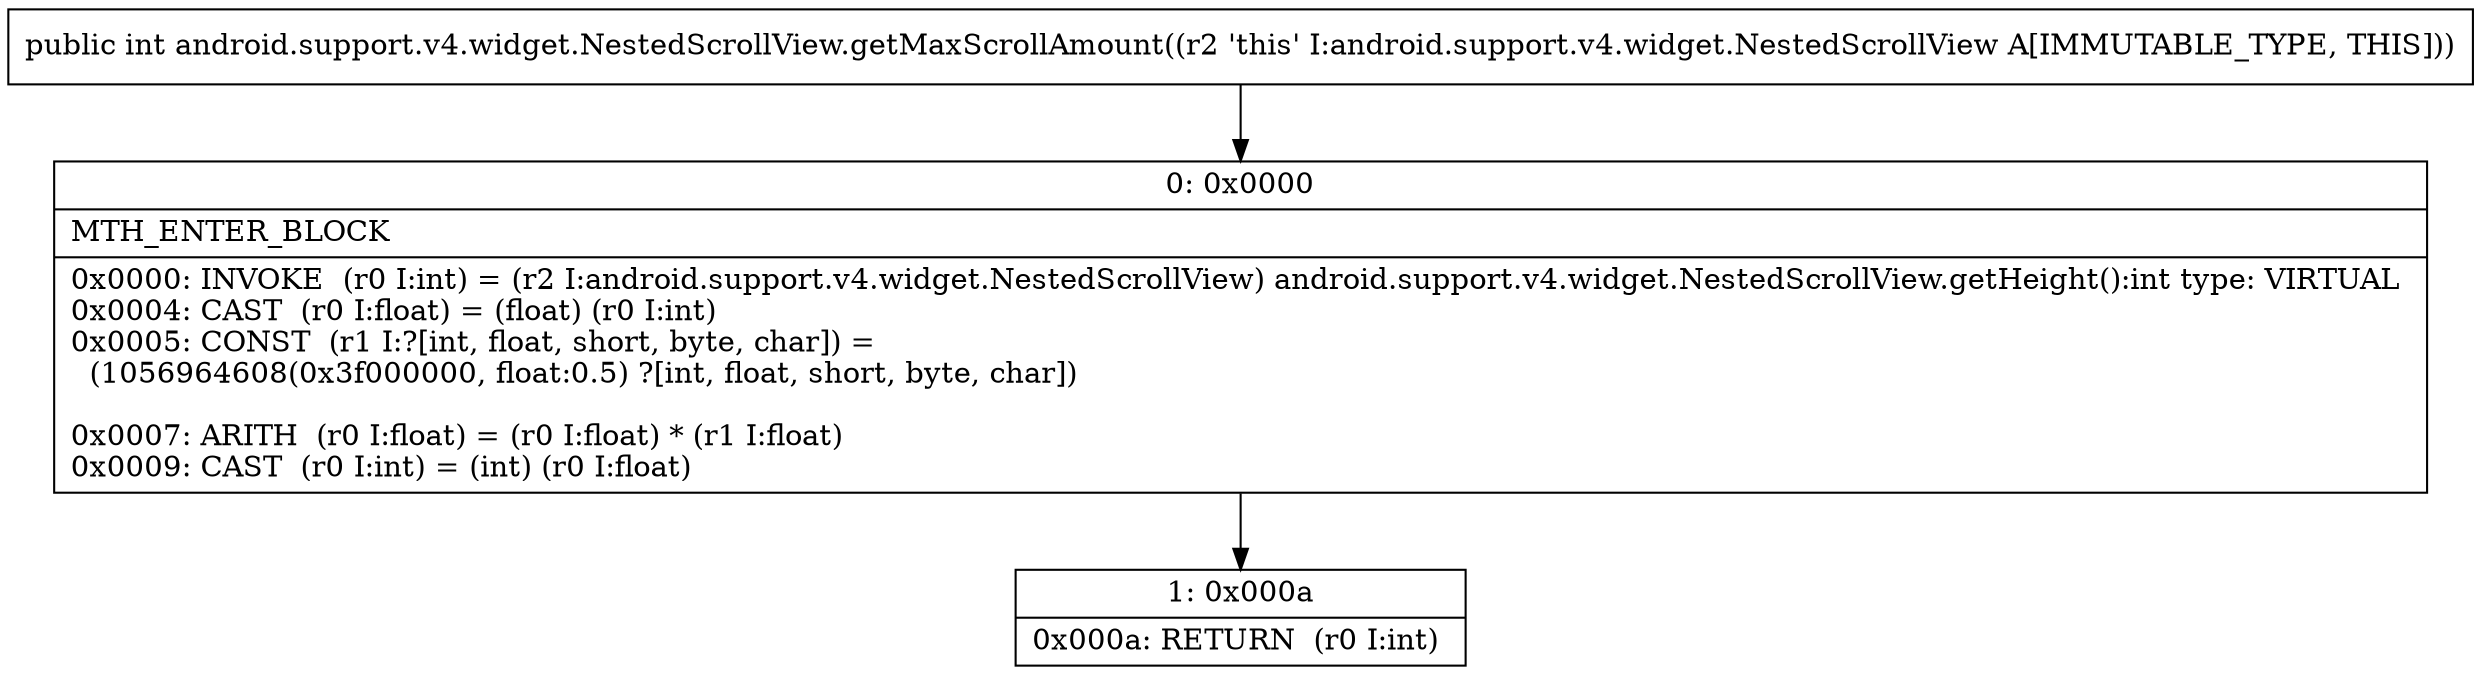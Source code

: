 digraph "CFG forandroid.support.v4.widget.NestedScrollView.getMaxScrollAmount()I" {
Node_0 [shape=record,label="{0\:\ 0x0000|MTH_ENTER_BLOCK\l|0x0000: INVOKE  (r0 I:int) = (r2 I:android.support.v4.widget.NestedScrollView) android.support.v4.widget.NestedScrollView.getHeight():int type: VIRTUAL \l0x0004: CAST  (r0 I:float) = (float) (r0 I:int) \l0x0005: CONST  (r1 I:?[int, float, short, byte, char]) = \l  (1056964608(0x3f000000, float:0.5) ?[int, float, short, byte, char])\l \l0x0007: ARITH  (r0 I:float) = (r0 I:float) * (r1 I:float) \l0x0009: CAST  (r0 I:int) = (int) (r0 I:float) \l}"];
Node_1 [shape=record,label="{1\:\ 0x000a|0x000a: RETURN  (r0 I:int) \l}"];
MethodNode[shape=record,label="{public int android.support.v4.widget.NestedScrollView.getMaxScrollAmount((r2 'this' I:android.support.v4.widget.NestedScrollView A[IMMUTABLE_TYPE, THIS])) }"];
MethodNode -> Node_0;
Node_0 -> Node_1;
}

